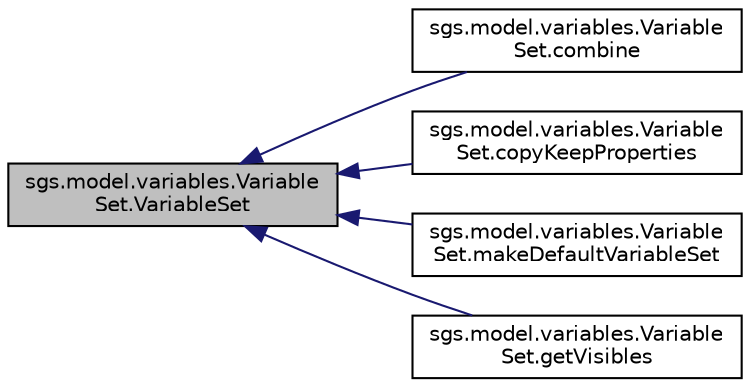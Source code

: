 digraph "sgs.model.variables.VariableSet.VariableSet"
{
  edge [fontname="Helvetica",fontsize="10",labelfontname="Helvetica",labelfontsize="10"];
  node [fontname="Helvetica",fontsize="10",shape=record];
  rankdir="LR";
  Node1 [label="sgs.model.variables.Variable\lSet.VariableSet",height=0.2,width=0.4,color="black", fillcolor="grey75", style="filled" fontcolor="black"];
  Node1 -> Node2 [dir="back",color="midnightblue",fontsize="10",style="solid"];
  Node2 [label="sgs.model.variables.Variable\lSet.combine",height=0.2,width=0.4,color="black", fillcolor="white", style="filled",URL="$classsgs_1_1model_1_1variables_1_1_variable_set.html#a1f617e7c69a54f340bfdf6bf5aeb8cc7"];
  Node1 -> Node3 [dir="back",color="midnightblue",fontsize="10",style="solid"];
  Node3 [label="sgs.model.variables.Variable\lSet.copyKeepProperties",height=0.2,width=0.4,color="black", fillcolor="white", style="filled",URL="$classsgs_1_1model_1_1variables_1_1_variable_set.html#a1fb0c9fb20db2d68b06abec31af40d69"];
  Node1 -> Node4 [dir="back",color="midnightblue",fontsize="10",style="solid"];
  Node4 [label="sgs.model.variables.Variable\lSet.makeDefaultVariableSet",height=0.2,width=0.4,color="black", fillcolor="white", style="filled",URL="$classsgs_1_1model_1_1variables_1_1_variable_set.html#a3e0eb26dac85adff36a7d168b6a665de"];
  Node1 -> Node5 [dir="back",color="midnightblue",fontsize="10",style="solid"];
  Node5 [label="sgs.model.variables.Variable\lSet.getVisibles",height=0.2,width=0.4,color="black", fillcolor="white", style="filled",URL="$classsgs_1_1model_1_1variables_1_1_variable_set.html#a1f84a91f4bef081e4bd7c04c7d2e8f52"];
}

